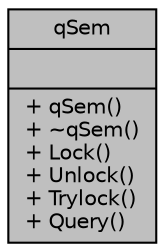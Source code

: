 digraph "qSem"
{
 // INTERACTIVE_SVG=YES
  bgcolor="transparent";
  edge [fontname="Helvetica",fontsize="10",labelfontname="Helvetica",labelfontsize="10"];
  node [fontname="Helvetica",fontsize="10",shape=record];
  Node1 [label="{qSem\n||+ qSem()\l+ ~qSem()\l+ Lock()\l+ Unlock()\l+ Trylock()\l+ Query()\l}",height=0.2,width=0.4,color="black", fillcolor="grey75", style="filled", fontcolor="black"];
}
